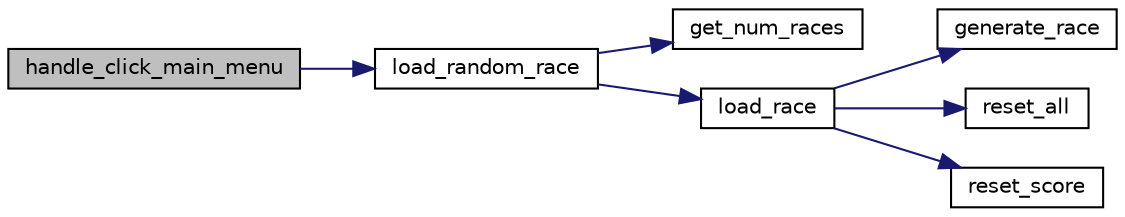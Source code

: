 digraph "handle_click_main_menu"
{
 // LATEX_PDF_SIZE
  edge [fontname="Helvetica",fontsize="10",labelfontname="Helvetica",labelfontsize="10"];
  node [fontname="Helvetica",fontsize="10",shape=record];
  rankdir="LR";
  Node1 [label="handle_click_main_menu",height=0.2,width=0.4,color="black", fillcolor="grey75", style="filled", fontcolor="black",tooltip="Handles a click in the main menu, swithing to the appropriate gamestate."];
  Node1 -> Node2 [color="midnightblue",fontsize="10",style="solid",fontname="Helvetica"];
  Node2 [label="load_random_race",height=0.2,width=0.4,color="black", fillcolor="white", style="filled",URL="$game_8c.html#a6a94956db57ececfa054e4094a0a9117",tooltip="Loads a random race to be played."];
  Node2 -> Node3 [color="midnightblue",fontsize="10",style="solid",fontname="Helvetica"];
  Node3 [label="get_num_races",height=0.2,width=0.4,color="black", fillcolor="white", style="filled",URL="$game_8c.html#a9bbb4426718bb1fedb3a10cd3eef6cf4",tooltip="Gets the number of races available."];
  Node2 -> Node4 [color="midnightblue",fontsize="10",style="solid",fontname="Helvetica"];
  Node4 [label="load_race",height=0.2,width=0.4,color="black", fillcolor="white", style="filled",URL="$game_8c.html#a22272268424886902c7f7ebd3b52896e",tooltip="Loads a race specified in the argument."];
  Node4 -> Node5 [color="midnightblue",fontsize="10",style="solid",fontname="Helvetica"];
  Node5 [label="generate_race",height=0.2,width=0.4,color="black", fillcolor="white", style="filled",URL="$game_8c.html#af13903f18320e511afa5b84a76c969b2",tooltip="Generates a race given a specific input file."];
  Node4 -> Node6 [color="midnightblue",fontsize="10",style="solid",fontname="Helvetica"];
  Node6 [label="reset_all",height=0.2,width=0.4,color="black", fillcolor="white", style="filled",URL="$game_8c.html#a265da85056f5eee8bcc6ade9b333480c",tooltip="Resets all the variables."];
  Node4 -> Node7 [color="midnightblue",fontsize="10",style="solid",fontname="Helvetica"];
  Node7 [label="reset_score",height=0.2,width=0.4,color="black", fillcolor="white", style="filled",URL="$gameover_8c.html#aaf42193539144c0966542d7da8965c7b",tooltip="Resets the score."];
}
